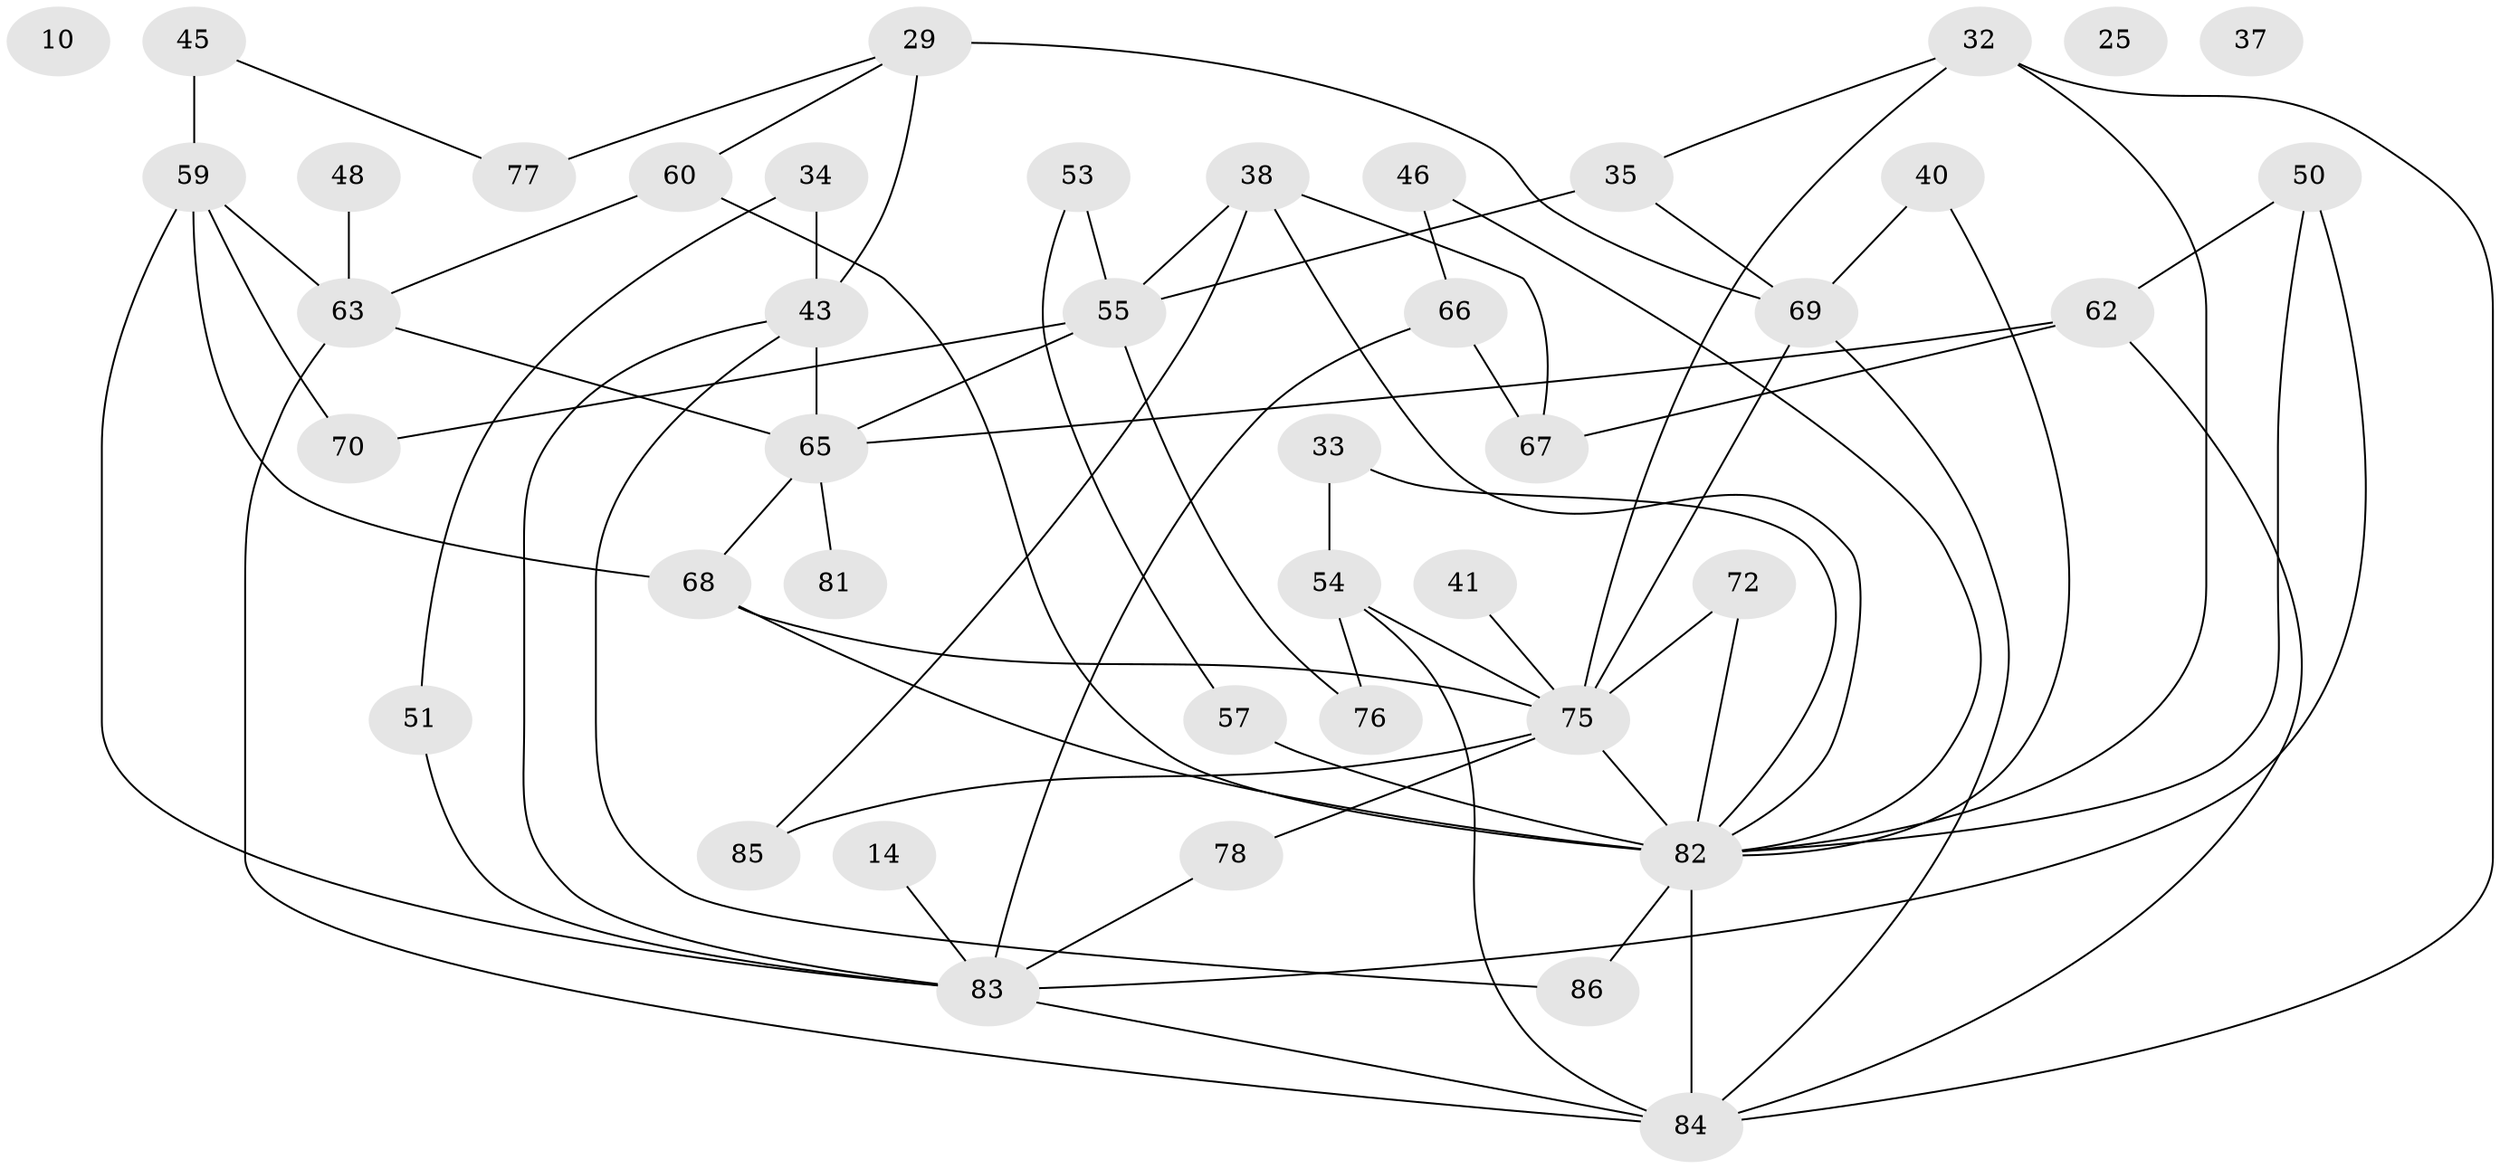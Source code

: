 // original degree distribution, {4: 0.19767441860465115, 2: 0.3023255813953488, 3: 0.2558139534883721, 0: 0.03488372093023256, 5: 0.05813953488372093, 1: 0.06976744186046512, 6: 0.05813953488372093, 8: 0.011627906976744186, 7: 0.011627906976744186}
// Generated by graph-tools (version 1.1) at 2025/39/03/09/25 04:39:45]
// undirected, 43 vertices, 71 edges
graph export_dot {
graph [start="1"]
  node [color=gray90,style=filled];
  10;
  14;
  25;
  29 [super="+28"];
  32 [super="+6"];
  33;
  34;
  35 [super="+16+11"];
  37;
  38;
  40;
  41;
  43;
  45;
  46;
  48;
  50;
  51;
  53;
  54 [super="+30"];
  55 [super="+17"];
  57;
  59 [super="+42"];
  60 [super="+22"];
  62 [super="+20"];
  63 [super="+61+21"];
  65 [super="+12+56"];
  66 [super="+23"];
  67;
  68 [super="+52+47+58"];
  69 [super="+18"];
  70;
  72 [super="+71"];
  75 [super="+64"];
  76;
  77;
  78;
  81;
  82 [super="+24+80+74+79"];
  83 [super="+26+31+36+73"];
  84 [super="+2"];
  85;
  86 [super="+9"];
  14 -- 83;
  29 -- 77;
  29 -- 69 [weight=2];
  29 -- 43;
  29 -- 60;
  32 -- 82;
  32 -- 35;
  32 -- 75;
  32 -- 84;
  33 -- 54;
  33 -- 82;
  34 -- 43;
  34 -- 51;
  35 -- 55 [weight=2];
  35 -- 69 [weight=2];
  38 -- 55;
  38 -- 67;
  38 -- 85;
  38 -- 82;
  40 -- 69;
  40 -- 82;
  41 -- 75;
  43 -- 65 [weight=2];
  43 -- 86;
  43 -- 83;
  45 -- 59 [weight=2];
  45 -- 77;
  46 -- 66;
  46 -- 82;
  48 -- 63;
  50 -- 62;
  50 -- 82 [weight=2];
  50 -- 83 [weight=2];
  51 -- 83;
  53 -- 55;
  53 -- 57;
  54 -- 75;
  54 -- 84 [weight=2];
  54 -- 76;
  55 -- 65;
  55 -- 76;
  55 -- 70;
  57 -- 82;
  59 -- 70;
  59 -- 83;
  59 -- 68 [weight=2];
  59 -- 63;
  60 -- 82 [weight=2];
  60 -- 63;
  62 -- 65;
  62 -- 67;
  62 -- 84;
  63 -- 84;
  63 -- 65;
  65 -- 81;
  65 -- 68;
  66 -- 67 [weight=2];
  66 -- 83;
  68 -- 75;
  68 -- 82 [weight=3];
  69 -- 84;
  69 -- 75 [weight=2];
  72 -- 82 [weight=2];
  72 -- 75;
  75 -- 78;
  75 -- 82;
  75 -- 85;
  78 -- 83;
  82 -- 84 [weight=2];
  82 -- 86 [weight=2];
  83 -- 84;
}

